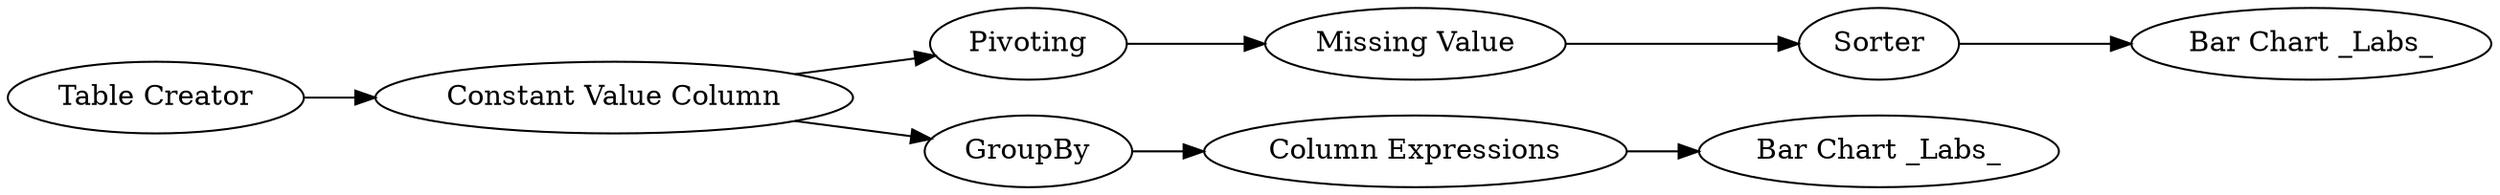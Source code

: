 digraph {
	"-1457311768346983888_4" [label="Constant Value Column"]
	"-1457311768346983888_9" [label="Missing Value"]
	"-1457311768346983888_1" [label="Table Creator"]
	"-1457311768346983888_10" [label=Sorter]
	"-1457311768346983888_6" [label="Bar Chart _Labs_"]
	"-1457311768346983888_7" [label="Bar Chart _Labs_"]
	"-1457311768346983888_5" [label="Column Expressions"]
	"-1457311768346983888_8" [label=Pivoting]
	"-1457311768346983888_3" [label=GroupBy]
	"-1457311768346983888_10" -> "-1457311768346983888_7"
	"-1457311768346983888_5" -> "-1457311768346983888_6"
	"-1457311768346983888_3" -> "-1457311768346983888_5"
	"-1457311768346983888_1" -> "-1457311768346983888_4"
	"-1457311768346983888_4" -> "-1457311768346983888_8"
	"-1457311768346983888_4" -> "-1457311768346983888_3"
	"-1457311768346983888_9" -> "-1457311768346983888_10"
	"-1457311768346983888_8" -> "-1457311768346983888_9"
	rankdir=LR
}
